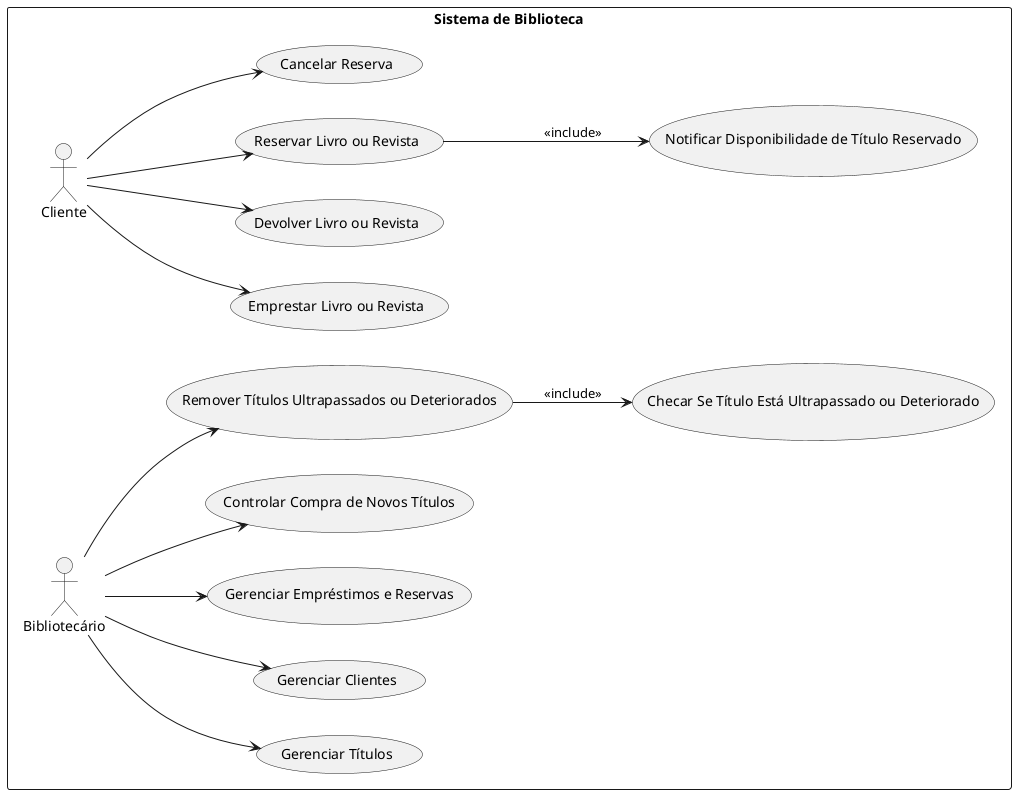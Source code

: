 @startuml
left to right direction
rectangle "Sistema de Biblioteca" {
  
  actor Cliente
  actor Bibliotecário
  
  Cliente --> (Emprestar Livro ou Revista)
  Cliente --> (Devolver Livro ou Revista)
  Cliente --> (Reservar Livro ou Revista)
  Cliente --> (Cancelar Reserva)
  
  (Reservar Livro ou Revista) --> (Notificar Disponibilidade de Título Reservado) : <<include>>

  Bibliotecário --> (Gerenciar Títulos)
  Bibliotecário --> (Gerenciar Clientes)
  Bibliotecário --> (Gerenciar Empréstimos e Reservas)
  Bibliotecário --> (Controlar Compra de Novos Títulos)
  Bibliotecário --> (Remover Títulos Ultrapassados ou Deteriorados)
  
  (Remover Títulos Ultrapassados ou Deteriorados) --> (Checar Se Título Está Ultrapassado ou Deteriorado) : <<include>>
  
}

@enduml
